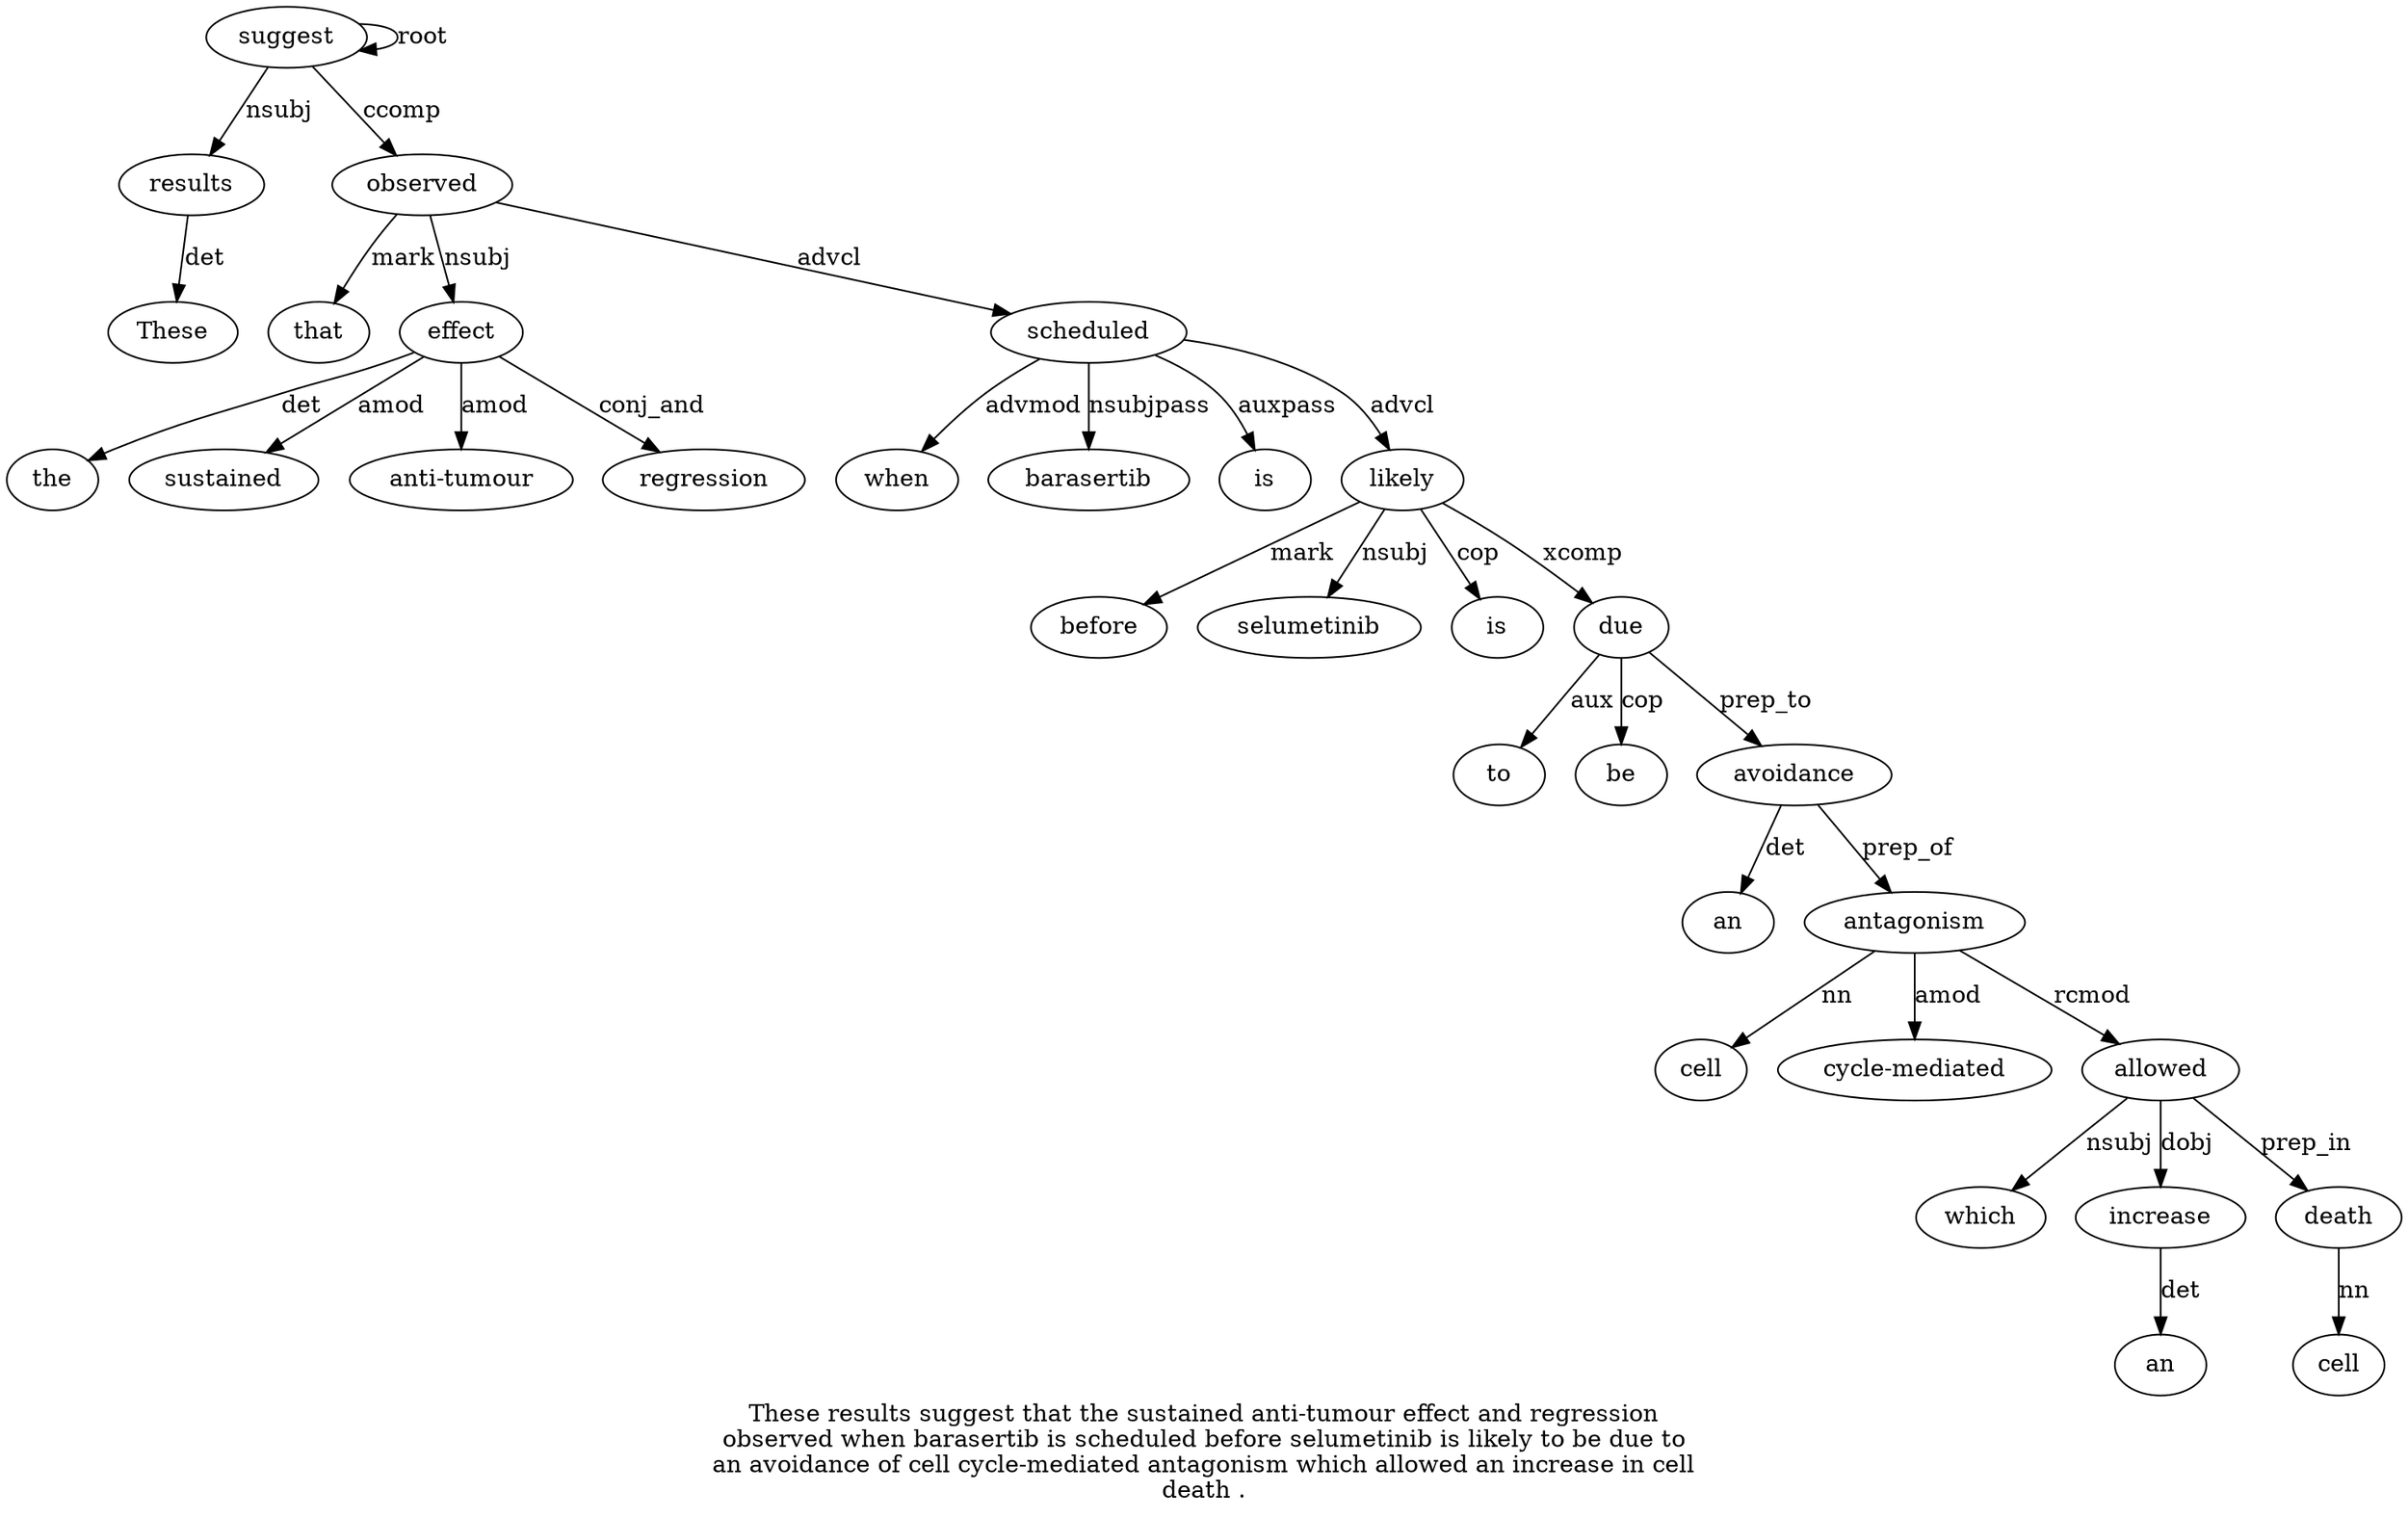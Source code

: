 digraph "These results suggest that the sustained anti-tumour effect and regression observed when barasertib is scheduled before selumetinib is likely to be due to an avoidance of cell cycle-mediated antagonism which allowed an increase in cell death ." {
label="These results suggest that the sustained anti-tumour effect and regression
observed when barasertib is scheduled before selumetinib is likely to be due to
an avoidance of cell cycle-mediated antagonism which allowed an increase in cell
death .";
results2 [style=filled, fillcolor=white, label=results];
These1 [style=filled, fillcolor=white, label=These];
results2 -> These1  [label=det];
suggest3 [style=filled, fillcolor=white, label=suggest];
suggest3 -> results2  [label=nsubj];
suggest3 -> suggest3  [label=root];
observed11 [style=filled, fillcolor=white, label=observed];
that4 [style=filled, fillcolor=white, label=that];
observed11 -> that4  [label=mark];
effect8 [style=filled, fillcolor=white, label=effect];
the5 [style=filled, fillcolor=white, label=the];
effect8 -> the5  [label=det];
sustained6 [style=filled, fillcolor=white, label=sustained];
effect8 -> sustained6  [label=amod];
"anti-tumour7" [style=filled, fillcolor=white, label="anti-tumour"];
effect8 -> "anti-tumour7"  [label=amod];
observed11 -> effect8  [label=nsubj];
regression10 [style=filled, fillcolor=white, label=regression];
effect8 -> regression10  [label=conj_and];
suggest3 -> observed11  [label=ccomp];
scheduled15 [style=filled, fillcolor=white, label=scheduled];
when12 [style=filled, fillcolor=white, label=when];
scheduled15 -> when12  [label=advmod];
barasertib13 [style=filled, fillcolor=white, label=barasertib];
scheduled15 -> barasertib13  [label=nsubjpass];
is14 [style=filled, fillcolor=white, label=is];
scheduled15 -> is14  [label=auxpass];
observed11 -> scheduled15  [label=advcl];
likely19 [style=filled, fillcolor=white, label=likely];
before16 [style=filled, fillcolor=white, label=before];
likely19 -> before16  [label=mark];
selumetinib17 [style=filled, fillcolor=white, label=selumetinib];
likely19 -> selumetinib17  [label=nsubj];
is18 [style=filled, fillcolor=white, label=is];
likely19 -> is18  [label=cop];
scheduled15 -> likely19  [label=advcl];
due22 [style=filled, fillcolor=white, label=due];
to20 [style=filled, fillcolor=white, label=to];
due22 -> to20  [label=aux];
be21 [style=filled, fillcolor=white, label=be];
due22 -> be21  [label=cop];
likely19 -> due22  [label=xcomp];
avoidance25 [style=filled, fillcolor=white, label=avoidance];
an24 [style=filled, fillcolor=white, label=an];
avoidance25 -> an24  [label=det];
due22 -> avoidance25  [label=prep_to];
antagonism29 [style=filled, fillcolor=white, label=antagonism];
cell27 [style=filled, fillcolor=white, label=cell];
antagonism29 -> cell27  [label=nn];
"cycle-mediated28" [style=filled, fillcolor=white, label="cycle-mediated"];
antagonism29 -> "cycle-mediated28"  [label=amod];
avoidance25 -> antagonism29  [label=prep_of];
allowed31 [style=filled, fillcolor=white, label=allowed];
which30 [style=filled, fillcolor=white, label=which];
allowed31 -> which30  [label=nsubj];
antagonism29 -> allowed31  [label=rcmod];
increase33 [style=filled, fillcolor=white, label=increase];
an32 [style=filled, fillcolor=white, label=an];
increase33 -> an32  [label=det];
allowed31 -> increase33  [label=dobj];
death36 [style=filled, fillcolor=white, label=death];
cell35 [style=filled, fillcolor=white, label=cell];
death36 -> cell35  [label=nn];
allowed31 -> death36  [label=prep_in];
}
